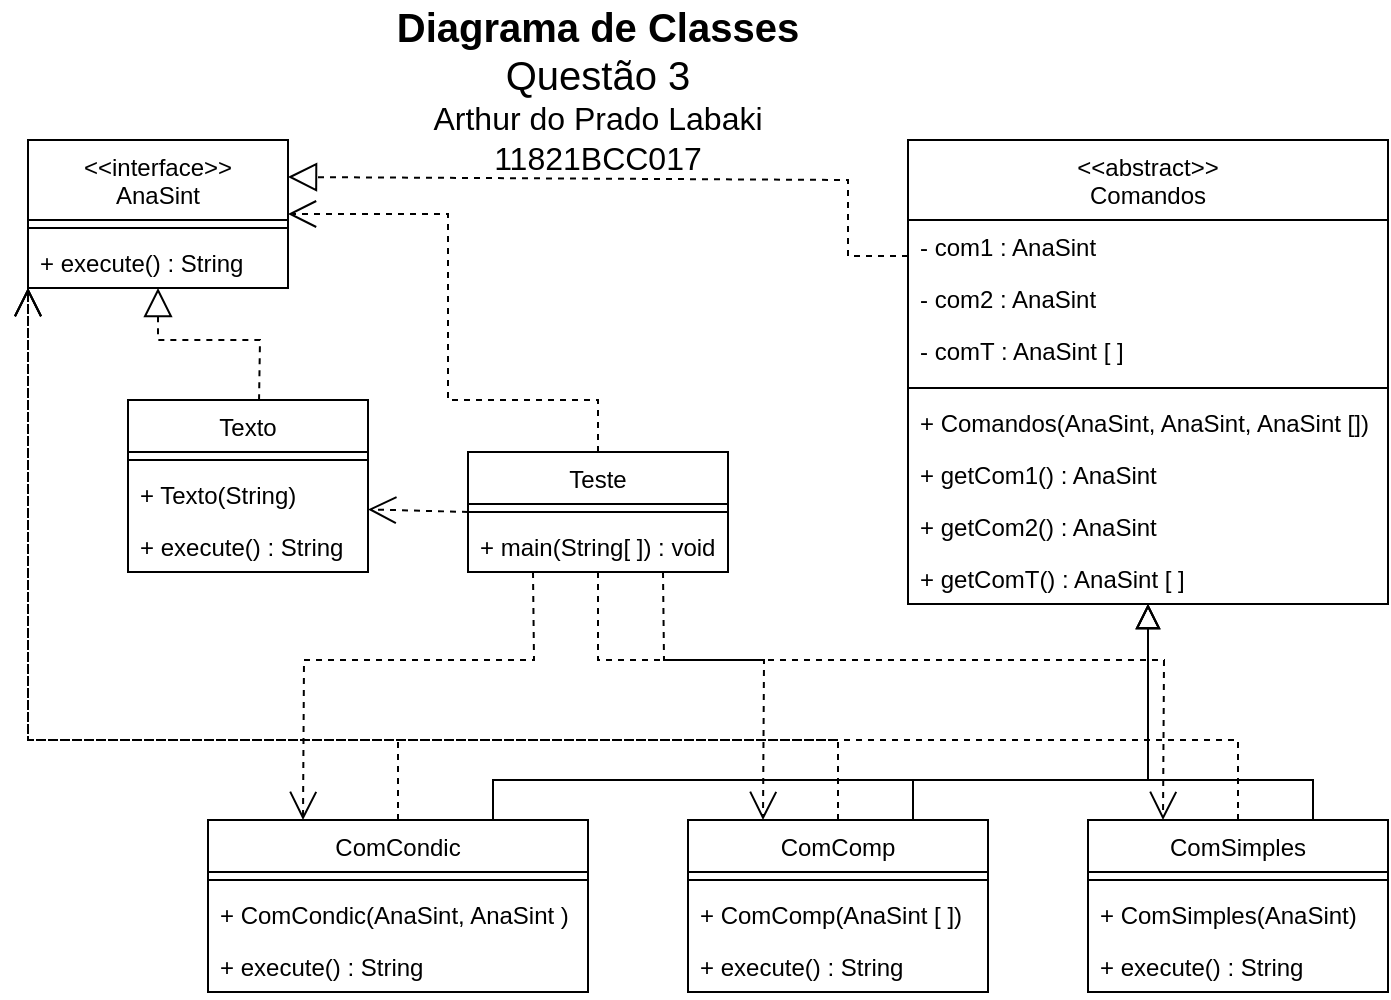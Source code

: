 <mxfile version="17.1.4" type="device"><diagram id="c7YMpa9nkdmdMNORIWdE" name="Page-1"><mxGraphModel dx="981" dy="486" grid="1" gridSize="10" guides="1" tooltips="1" connect="1" arrows="1" fold="1" page="1" pageScale="1" pageWidth="827" pageHeight="1169" math="0" shadow="0"><root><mxCell id="0"/><mxCell id="1" parent="0"/><mxCell id="avWFds6vuAx-gDSF57IT-1" value="ComComp" style="swimlane;fontStyle=0;align=center;verticalAlign=top;childLayout=stackLayout;horizontal=1;startSize=26;horizontalStack=0;resizeParent=1;resizeLast=0;collapsible=1;marginBottom=0;rounded=0;shadow=0;strokeWidth=1;" vertex="1" parent="1"><mxGeometry x="440" y="530" width="150" height="86" as="geometry"><mxRectangle x="440" y="530" width="160" height="26" as="alternateBounds"/></mxGeometry></mxCell><mxCell id="avWFds6vuAx-gDSF57IT-2" value="" style="line;html=1;strokeWidth=1;align=left;verticalAlign=middle;spacingTop=-1;spacingLeft=3;spacingRight=3;rotatable=0;labelPosition=right;points=[];portConstraint=eastwest;" vertex="1" parent="avWFds6vuAx-gDSF57IT-1"><mxGeometry y="26" width="150" height="8" as="geometry"/></mxCell><mxCell id="avWFds6vuAx-gDSF57IT-3" value="+ ComComp(AnaSint [ ])" style="text;align=left;verticalAlign=top;spacingLeft=4;spacingRight=4;overflow=hidden;rotatable=0;points=[[0,0.5],[1,0.5]];portConstraint=eastwest;" vertex="1" parent="avWFds6vuAx-gDSF57IT-1"><mxGeometry y="34" width="150" height="26" as="geometry"/></mxCell><mxCell id="avWFds6vuAx-gDSF57IT-25" value="+ execute() : String" style="text;align=left;verticalAlign=top;spacingLeft=4;spacingRight=4;overflow=hidden;rotatable=0;points=[[0,0.5],[1,0.5]];portConstraint=eastwest;" vertex="1" parent="avWFds6vuAx-gDSF57IT-1"><mxGeometry y="60" width="150" height="26" as="geometry"/></mxCell><mxCell id="avWFds6vuAx-gDSF57IT-10" value="Texto" style="swimlane;fontStyle=0;align=center;verticalAlign=top;childLayout=stackLayout;horizontal=1;startSize=26;horizontalStack=0;resizeParent=1;resizeLast=0;collapsible=1;marginBottom=0;rounded=0;shadow=0;strokeWidth=1;" vertex="1" parent="1"><mxGeometry x="160" y="320" width="120" height="86" as="geometry"><mxRectangle x="110" y="320" width="160" height="26" as="alternateBounds"/></mxGeometry></mxCell><mxCell id="avWFds6vuAx-gDSF57IT-11" value="" style="line;html=1;strokeWidth=1;align=left;verticalAlign=middle;spacingTop=-1;spacingLeft=3;spacingRight=3;rotatable=0;labelPosition=right;points=[];portConstraint=eastwest;" vertex="1" parent="avWFds6vuAx-gDSF57IT-10"><mxGeometry y="26" width="120" height="8" as="geometry"/></mxCell><mxCell id="avWFds6vuAx-gDSF57IT-12" value="+ Texto(String)" style="text;align=left;verticalAlign=top;spacingLeft=4;spacingRight=4;overflow=hidden;rotatable=0;points=[[0,0.5],[1,0.5]];portConstraint=eastwest;" vertex="1" parent="avWFds6vuAx-gDSF57IT-10"><mxGeometry y="34" width="120" height="26" as="geometry"/></mxCell><mxCell id="avWFds6vuAx-gDSF57IT-37" value="+ execute() : String" style="text;align=left;verticalAlign=top;spacingLeft=4;spacingRight=4;overflow=hidden;rotatable=0;points=[[0,0.5],[1,0.5]];portConstraint=eastwest;" vertex="1" parent="avWFds6vuAx-gDSF57IT-10"><mxGeometry y="60" width="120" height="26" as="geometry"/></mxCell><mxCell id="avWFds6vuAx-gDSF57IT-19" value="&lt;&lt;abstract&gt;&gt;&#10;Comandos" style="swimlane;fontStyle=0;align=center;verticalAlign=top;childLayout=stackLayout;horizontal=1;startSize=40;horizontalStack=0;resizeParent=1;resizeLast=0;collapsible=1;marginBottom=0;rounded=0;shadow=0;strokeWidth=1;" vertex="1" parent="1"><mxGeometry x="550" y="190" width="240" height="232" as="geometry"><mxRectangle x="550" y="190" width="160" height="26" as="alternateBounds"/></mxGeometry></mxCell><mxCell id="avWFds6vuAx-gDSF57IT-38" value="- com1 : AnaSint" style="text;align=left;verticalAlign=top;spacingLeft=4;spacingRight=4;overflow=hidden;rotatable=0;points=[[0,0.5],[1,0.5]];portConstraint=eastwest;" vertex="1" parent="avWFds6vuAx-gDSF57IT-19"><mxGeometry y="40" width="240" height="26" as="geometry"/></mxCell><mxCell id="avWFds6vuAx-gDSF57IT-39" value="- com2 : AnaSint" style="text;align=left;verticalAlign=top;spacingLeft=4;spacingRight=4;overflow=hidden;rotatable=0;points=[[0,0.5],[1,0.5]];portConstraint=eastwest;" vertex="1" parent="avWFds6vuAx-gDSF57IT-19"><mxGeometry y="66" width="240" height="26" as="geometry"/></mxCell><mxCell id="avWFds6vuAx-gDSF57IT-40" value="- comT : AnaSint [ ]" style="text;align=left;verticalAlign=top;spacingLeft=4;spacingRight=4;overflow=hidden;rotatable=0;points=[[0,0.5],[1,0.5]];portConstraint=eastwest;" vertex="1" parent="avWFds6vuAx-gDSF57IT-19"><mxGeometry y="92" width="240" height="28" as="geometry"/></mxCell><mxCell id="avWFds6vuAx-gDSF57IT-20" value="" style="line;html=1;strokeWidth=1;align=left;verticalAlign=middle;spacingTop=-1;spacingLeft=3;spacingRight=3;rotatable=0;labelPosition=right;points=[];portConstraint=eastwest;" vertex="1" parent="avWFds6vuAx-gDSF57IT-19"><mxGeometry y="120" width="240" height="8" as="geometry"/></mxCell><mxCell id="avWFds6vuAx-gDSF57IT-45" value="+ Comandos(AnaSint, AnaSint, AnaSint [])" style="text;align=left;verticalAlign=top;spacingLeft=4;spacingRight=4;overflow=hidden;rotatable=0;points=[[0,0.5],[1,0.5]];portConstraint=eastwest;" vertex="1" parent="avWFds6vuAx-gDSF57IT-19"><mxGeometry y="128" width="240" height="26" as="geometry"/></mxCell><mxCell id="avWFds6vuAx-gDSF57IT-41" value="+ getCom1() : AnaSint" style="text;align=left;verticalAlign=top;spacingLeft=4;spacingRight=4;overflow=hidden;rotatable=0;points=[[0,0.5],[1,0.5]];portConstraint=eastwest;" vertex="1" parent="avWFds6vuAx-gDSF57IT-19"><mxGeometry y="154" width="240" height="26" as="geometry"/></mxCell><mxCell id="avWFds6vuAx-gDSF57IT-43" value="+ getCom2() : AnaSint" style="text;align=left;verticalAlign=top;spacingLeft=4;spacingRight=4;overflow=hidden;rotatable=0;points=[[0,0.5],[1,0.5]];portConstraint=eastwest;" vertex="1" parent="avWFds6vuAx-gDSF57IT-19"><mxGeometry y="180" width="240" height="26" as="geometry"/></mxCell><mxCell id="avWFds6vuAx-gDSF57IT-42" value="+ getComT() : AnaSint [ ]" style="text;align=left;verticalAlign=top;spacingLeft=4;spacingRight=4;overflow=hidden;rotatable=0;points=[[0,0.5],[1,0.5]];portConstraint=eastwest;" vertex="1" parent="avWFds6vuAx-gDSF57IT-19"><mxGeometry y="206" width="240" height="26" as="geometry"/></mxCell><mxCell id="avWFds6vuAx-gDSF57IT-22" value="&lt;&lt;interface&gt;&gt;&#10;AnaSint" style="swimlane;fontStyle=0;align=center;verticalAlign=top;childLayout=stackLayout;horizontal=1;startSize=40;horizontalStack=0;resizeParent=1;resizeLast=0;collapsible=1;marginBottom=0;rounded=0;shadow=0;strokeWidth=1;" vertex="1" parent="1"><mxGeometry x="110" y="190" width="130" height="74" as="geometry"><mxRectangle x="110" y="190" width="160" height="26" as="alternateBounds"/></mxGeometry></mxCell><mxCell id="avWFds6vuAx-gDSF57IT-23" value="" style="line;html=1;strokeWidth=1;align=left;verticalAlign=middle;spacingTop=-1;spacingLeft=3;spacingRight=3;rotatable=0;labelPosition=right;points=[];portConstraint=eastwest;" vertex="1" parent="avWFds6vuAx-gDSF57IT-22"><mxGeometry y="40" width="130" height="8" as="geometry"/></mxCell><mxCell id="avWFds6vuAx-gDSF57IT-24" value="+ execute() : String" style="text;align=left;verticalAlign=top;spacingLeft=4;spacingRight=4;overflow=hidden;rotatable=0;points=[[0,0.5],[1,0.5]];portConstraint=eastwest;" vertex="1" parent="avWFds6vuAx-gDSF57IT-22"><mxGeometry y="48" width="130" height="26" as="geometry"/></mxCell><mxCell id="avWFds6vuAx-gDSF57IT-26" value="ComCondic" style="swimlane;fontStyle=0;align=center;verticalAlign=top;childLayout=stackLayout;horizontal=1;startSize=26;horizontalStack=0;resizeParent=1;resizeLast=0;collapsible=1;marginBottom=0;rounded=0;shadow=0;strokeWidth=1;" vertex="1" parent="1"><mxGeometry x="200" y="530" width="190" height="86" as="geometry"><mxRectangle x="280" y="110" width="160" height="26" as="alternateBounds"/></mxGeometry></mxCell><mxCell id="avWFds6vuAx-gDSF57IT-27" value="" style="line;html=1;strokeWidth=1;align=left;verticalAlign=middle;spacingTop=-1;spacingLeft=3;spacingRight=3;rotatable=0;labelPosition=right;points=[];portConstraint=eastwest;" vertex="1" parent="avWFds6vuAx-gDSF57IT-26"><mxGeometry y="26" width="190" height="8" as="geometry"/></mxCell><mxCell id="avWFds6vuAx-gDSF57IT-28" value="+ ComCondic(AnaSint, AnaSint )" style="text;align=left;verticalAlign=top;spacingLeft=4;spacingRight=4;overflow=hidden;rotatable=0;points=[[0,0.5],[1,0.5]];portConstraint=eastwest;" vertex="1" parent="avWFds6vuAx-gDSF57IT-26"><mxGeometry y="34" width="190" height="26" as="geometry"/></mxCell><mxCell id="avWFds6vuAx-gDSF57IT-29" value="+ execute() : String" style="text;align=left;verticalAlign=top;spacingLeft=4;spacingRight=4;overflow=hidden;rotatable=0;points=[[0,0.5],[1,0.5]];portConstraint=eastwest;" vertex="1" parent="avWFds6vuAx-gDSF57IT-26"><mxGeometry y="60" width="190" height="26" as="geometry"/></mxCell><mxCell id="avWFds6vuAx-gDSF57IT-30" value="ComSimples" style="swimlane;fontStyle=0;align=center;verticalAlign=top;childLayout=stackLayout;horizontal=1;startSize=26;horizontalStack=0;resizeParent=1;resizeLast=0;collapsible=1;marginBottom=0;rounded=0;shadow=0;strokeWidth=1;" vertex="1" parent="1"><mxGeometry x="640" y="530" width="150" height="86" as="geometry"><mxRectangle x="640" y="530" width="160" height="26" as="alternateBounds"/></mxGeometry></mxCell><mxCell id="avWFds6vuAx-gDSF57IT-31" value="" style="line;html=1;strokeWidth=1;align=left;verticalAlign=middle;spacingTop=-1;spacingLeft=3;spacingRight=3;rotatable=0;labelPosition=right;points=[];portConstraint=eastwest;" vertex="1" parent="avWFds6vuAx-gDSF57IT-30"><mxGeometry y="26" width="150" height="8" as="geometry"/></mxCell><mxCell id="avWFds6vuAx-gDSF57IT-32" value="+ ComSimples(AnaSint)" style="text;align=left;verticalAlign=top;spacingLeft=4;spacingRight=4;overflow=hidden;rotatable=0;points=[[0,0.5],[1,0.5]];portConstraint=eastwest;" vertex="1" parent="avWFds6vuAx-gDSF57IT-30"><mxGeometry y="34" width="150" height="26" as="geometry"/></mxCell><mxCell id="avWFds6vuAx-gDSF57IT-33" value="+ execute() : String" style="text;align=left;verticalAlign=top;spacingLeft=4;spacingRight=4;overflow=hidden;rotatable=0;points=[[0,0.5],[1,0.5]];portConstraint=eastwest;" vertex="1" parent="avWFds6vuAx-gDSF57IT-30"><mxGeometry y="60" width="150" height="26" as="geometry"/></mxCell><mxCell id="avWFds6vuAx-gDSF57IT-34" value="Teste" style="swimlane;fontStyle=0;align=center;verticalAlign=top;childLayout=stackLayout;horizontal=1;startSize=26;horizontalStack=0;resizeParent=1;resizeLast=0;collapsible=1;marginBottom=0;rounded=0;shadow=0;strokeWidth=1;" vertex="1" parent="1"><mxGeometry x="330" y="346" width="130" height="60" as="geometry"><mxRectangle x="330" y="346" width="160" height="26" as="alternateBounds"/></mxGeometry></mxCell><mxCell id="avWFds6vuAx-gDSF57IT-35" value="" style="line;html=1;strokeWidth=1;align=left;verticalAlign=middle;spacingTop=-1;spacingLeft=3;spacingRight=3;rotatable=0;labelPosition=right;points=[];portConstraint=eastwest;" vertex="1" parent="avWFds6vuAx-gDSF57IT-34"><mxGeometry y="26" width="130" height="8" as="geometry"/></mxCell><mxCell id="avWFds6vuAx-gDSF57IT-36" value="+ main(String[ ]) : void" style="text;align=left;verticalAlign=top;spacingLeft=4;spacingRight=4;overflow=hidden;rotatable=0;points=[[0,0.5],[1,0.5]];portConstraint=eastwest;" vertex="1" parent="avWFds6vuAx-gDSF57IT-34"><mxGeometry y="34" width="130" height="26" as="geometry"/></mxCell><mxCell id="avWFds6vuAx-gDSF57IT-46" value="&lt;font&gt;&lt;b style=&quot;font-size: 20px&quot;&gt;Diagrama de Classes &lt;/b&gt;&lt;br&gt;&lt;span style=&quot;font-size: 20px&quot;&gt;Questão 3&lt;/span&gt;&lt;br&gt;&lt;/font&gt;&lt;font style=&quot;font-size: 16px&quot;&gt;Arthur do Prado Labaki&lt;br&gt;11821BCC017&lt;/font&gt;" style="text;html=1;strokeColor=none;fillColor=none;align=center;verticalAlign=middle;whiteSpace=wrap;rounded=0;" vertex="1" parent="1"><mxGeometry x="280" y="120" width="230" height="90" as="geometry"/></mxCell><mxCell id="avWFds6vuAx-gDSF57IT-47" value="" style="endArrow=block;endSize=10;endFill=0;shadow=0;strokeWidth=1;rounded=0;edgeStyle=orthogonalEdgeStyle;elbow=vertical;exitX=0.75;exitY=0;exitDx=0;exitDy=0;entryX=0.5;entryY=1;entryDx=0;entryDy=0;" edge="1" parent="1" source="avWFds6vuAx-gDSF57IT-1" target="avWFds6vuAx-gDSF57IT-19"><mxGeometry width="160" relative="1" as="geometry"><mxPoint x="502.5" y="216" as="sourcePoint"/><mxPoint x="670" y="460" as="targetPoint"/><Array as="points"><mxPoint x="553" y="510"/><mxPoint x="670" y="510"/></Array></mxGeometry></mxCell><mxCell id="avWFds6vuAx-gDSF57IT-48" value="" style="endArrow=block;endSize=10;endFill=0;shadow=0;strokeWidth=1;rounded=0;edgeStyle=orthogonalEdgeStyle;elbow=vertical;exitX=0.75;exitY=0;exitDx=0;exitDy=0;entryX=0.5;entryY=1;entryDx=0;entryDy=0;" edge="1" parent="1" source="avWFds6vuAx-gDSF57IT-30" target="avWFds6vuAx-gDSF57IT-19"><mxGeometry width="160" relative="1" as="geometry"><mxPoint x="605" y="256" as="sourcePoint"/><mxPoint x="680" y="300" as="targetPoint"/><Array as="points"><mxPoint x="753" y="510"/><mxPoint x="670" y="510"/></Array></mxGeometry></mxCell><mxCell id="avWFds6vuAx-gDSF57IT-49" value="" style="endArrow=block;endSize=10;endFill=0;shadow=0;strokeWidth=1;rounded=0;edgeStyle=orthogonalEdgeStyle;elbow=vertical;exitX=0.75;exitY=0;exitDx=0;exitDy=0;entryX=0.5;entryY=1;entryDx=0;entryDy=0;" edge="1" parent="1" source="avWFds6vuAx-gDSF57IT-26" target="avWFds6vuAx-gDSF57IT-19"><mxGeometry width="160" relative="1" as="geometry"><mxPoint x="525" y="540" as="sourcePoint"/><mxPoint x="650" y="450" as="targetPoint"/><Array as="points"><mxPoint x="343" y="510"/><mxPoint x="670" y="510"/></Array></mxGeometry></mxCell><mxCell id="avWFds6vuAx-gDSF57IT-50" value="Use" style="endArrow=open;endSize=12;dashed=1;html=1;rounded=0;strokeColor=default;fontColor=none;noLabel=1;exitX=0.25;exitY=1;exitDx=0;exitDy=0;entryX=0.25;entryY=0;entryDx=0;entryDy=0;" edge="1" parent="1" source="avWFds6vuAx-gDSF57IT-34" target="avWFds6vuAx-gDSF57IT-26"><mxGeometry width="160" relative="1" as="geometry"><mxPoint x="330" y="290" as="sourcePoint"/><mxPoint x="494" y="180" as="targetPoint"/><Array as="points"><mxPoint x="363" y="450"/><mxPoint x="248" y="450"/></Array></mxGeometry></mxCell><mxCell id="avWFds6vuAx-gDSF57IT-51" value="Use" style="endArrow=open;endSize=12;dashed=1;html=1;rounded=0;strokeColor=default;fontColor=none;noLabel=1;exitX=0.5;exitY=1;exitDx=0;exitDy=0;entryX=0.25;entryY=0;entryDx=0;entryDy=0;" edge="1" parent="1" source="avWFds6vuAx-gDSF57IT-34" target="avWFds6vuAx-gDSF57IT-1"><mxGeometry width="160" relative="1" as="geometry"><mxPoint x="380" y="382" as="sourcePoint"/><mxPoint x="257.5" y="540" as="targetPoint"/><Array as="points"><mxPoint x="395" y="450"/><mxPoint x="478" y="450"/></Array></mxGeometry></mxCell><mxCell id="avWFds6vuAx-gDSF57IT-52" value="Use" style="endArrow=open;endSize=12;dashed=1;html=1;rounded=0;strokeColor=default;fontColor=none;noLabel=1;exitX=0.75;exitY=1;exitDx=0;exitDy=0;entryX=0.25;entryY=0;entryDx=0;entryDy=0;" edge="1" parent="1" source="avWFds6vuAx-gDSF57IT-34" target="avWFds6vuAx-gDSF57IT-30"><mxGeometry width="160" relative="1" as="geometry"><mxPoint x="420" y="382" as="sourcePoint"/><mxPoint x="487.5" y="540.0" as="targetPoint"/><Array as="points"><mxPoint x="428" y="450"/><mxPoint x="678" y="450"/></Array></mxGeometry></mxCell><mxCell id="avWFds6vuAx-gDSF57IT-53" value="Use" style="endArrow=open;endSize=12;dashed=1;html=1;rounded=0;strokeColor=default;fontColor=none;noLabel=1;exitX=0.5;exitY=0;exitDx=0;exitDy=0;entryX=1;entryY=0.5;entryDx=0;entryDy=0;" edge="1" parent="1" source="avWFds6vuAx-gDSF57IT-34" target="avWFds6vuAx-gDSF57IT-22"><mxGeometry width="160" relative="1" as="geometry"><mxPoint x="430" y="392" as="sourcePoint"/><mxPoint x="270" y="230" as="targetPoint"/><Array as="points"><mxPoint x="395" y="320"/><mxPoint x="320" y="320"/><mxPoint x="320" y="227"/></Array></mxGeometry></mxCell><mxCell id="avWFds6vuAx-gDSF57IT-54" value="Use" style="endArrow=open;endSize=12;dashed=1;html=1;rounded=0;strokeColor=default;fontColor=none;noLabel=1;exitX=0;exitY=0.5;exitDx=0;exitDy=0;entryX=1;entryY=0.796;entryDx=0;entryDy=0;entryPerimeter=0;" edge="1" parent="1" source="avWFds6vuAx-gDSF57IT-34" target="avWFds6vuAx-gDSF57IT-12"><mxGeometry width="160" relative="1" as="geometry"><mxPoint x="405" y="356.0" as="sourcePoint"/><mxPoint x="270" y="330" as="targetPoint"/><Array as="points"/></mxGeometry></mxCell><mxCell id="avWFds6vuAx-gDSF57IT-55" value="" style="endArrow=block;dashed=1;endFill=0;endSize=12;html=1;rounded=0;fontColor=none;strokeColor=default;exitX=0.546;exitY=0.002;exitDx=0;exitDy=0;entryX=0.5;entryY=1;entryDx=0;entryDy=0;exitPerimeter=0;" edge="1" parent="1" source="avWFds6vuAx-gDSF57IT-10" target="avWFds6vuAx-gDSF57IT-22"><mxGeometry width="160" relative="1" as="geometry"><mxPoint x="360" y="250" as="sourcePoint"/><mxPoint x="520" y="250" as="targetPoint"/><Array as="points"><mxPoint x="226" y="290"/><mxPoint x="175" y="290"/></Array></mxGeometry></mxCell><mxCell id="avWFds6vuAx-gDSF57IT-56" value="" style="endArrow=block;dashed=1;endFill=0;endSize=12;html=1;rounded=0;fontColor=none;strokeColor=default;entryX=1;entryY=0.25;entryDx=0;entryDy=0;exitX=0;exitY=0.25;exitDx=0;exitDy=0;" edge="1" parent="1" source="avWFds6vuAx-gDSF57IT-19" target="avWFds6vuAx-gDSF57IT-22"><mxGeometry width="160" relative="1" as="geometry"><mxPoint x="520" y="250" as="sourcePoint"/><mxPoint x="185" y="274" as="targetPoint"/><Array as="points"><mxPoint x="520" y="248"/><mxPoint x="520" y="210"/></Array></mxGeometry></mxCell><mxCell id="avWFds6vuAx-gDSF57IT-59" value="Use" style="endArrow=open;endSize=12;dashed=1;html=1;rounded=0;strokeColor=default;fontColor=none;noLabel=1;exitX=0.5;exitY=0;exitDx=0;exitDy=0;entryX=0;entryY=1;entryDx=0;entryDy=0;" edge="1" parent="1" source="avWFds6vuAx-gDSF57IT-26" target="avWFds6vuAx-gDSF57IT-22"><mxGeometry width="160" relative="1" as="geometry"><mxPoint x="160" y="471.3" as="sourcePoint"/><mxPoint x="110" y="290" as="targetPoint"/><Array as="points"><mxPoint x="295" y="490"/><mxPoint x="110" y="490"/></Array></mxGeometry></mxCell><mxCell id="avWFds6vuAx-gDSF57IT-60" value="Use" style="endArrow=open;endSize=12;dashed=1;html=1;rounded=0;strokeColor=default;fontColor=none;noLabel=1;exitX=0.5;exitY=0;exitDx=0;exitDy=0;entryX=0;entryY=1;entryDx=0;entryDy=0;" edge="1" parent="1" source="avWFds6vuAx-gDSF57IT-1" target="avWFds6vuAx-gDSF57IT-22"><mxGeometry width="160" relative="1" as="geometry"><mxPoint x="350" y="396.0" as="sourcePoint"/><mxPoint x="70" y="400" as="targetPoint"/><Array as="points"><mxPoint x="515" y="490"/><mxPoint x="110" y="490"/></Array></mxGeometry></mxCell><mxCell id="avWFds6vuAx-gDSF57IT-61" value="Use" style="endArrow=open;endSize=12;dashed=1;html=1;rounded=0;strokeColor=default;fontColor=none;noLabel=1;exitX=0.5;exitY=0;exitDx=0;exitDy=0;entryX=0;entryY=1;entryDx=0;entryDy=0;" edge="1" parent="1" source="avWFds6vuAx-gDSF57IT-30" target="avWFds6vuAx-gDSF57IT-22"><mxGeometry width="160" relative="1" as="geometry"><mxPoint x="360" y="406.0" as="sourcePoint"/><mxPoint x="100" y="280" as="targetPoint"/><Array as="points"><mxPoint x="715" y="490"/><mxPoint x="110" y="490"/></Array></mxGeometry></mxCell></root></mxGraphModel></diagram></mxfile>